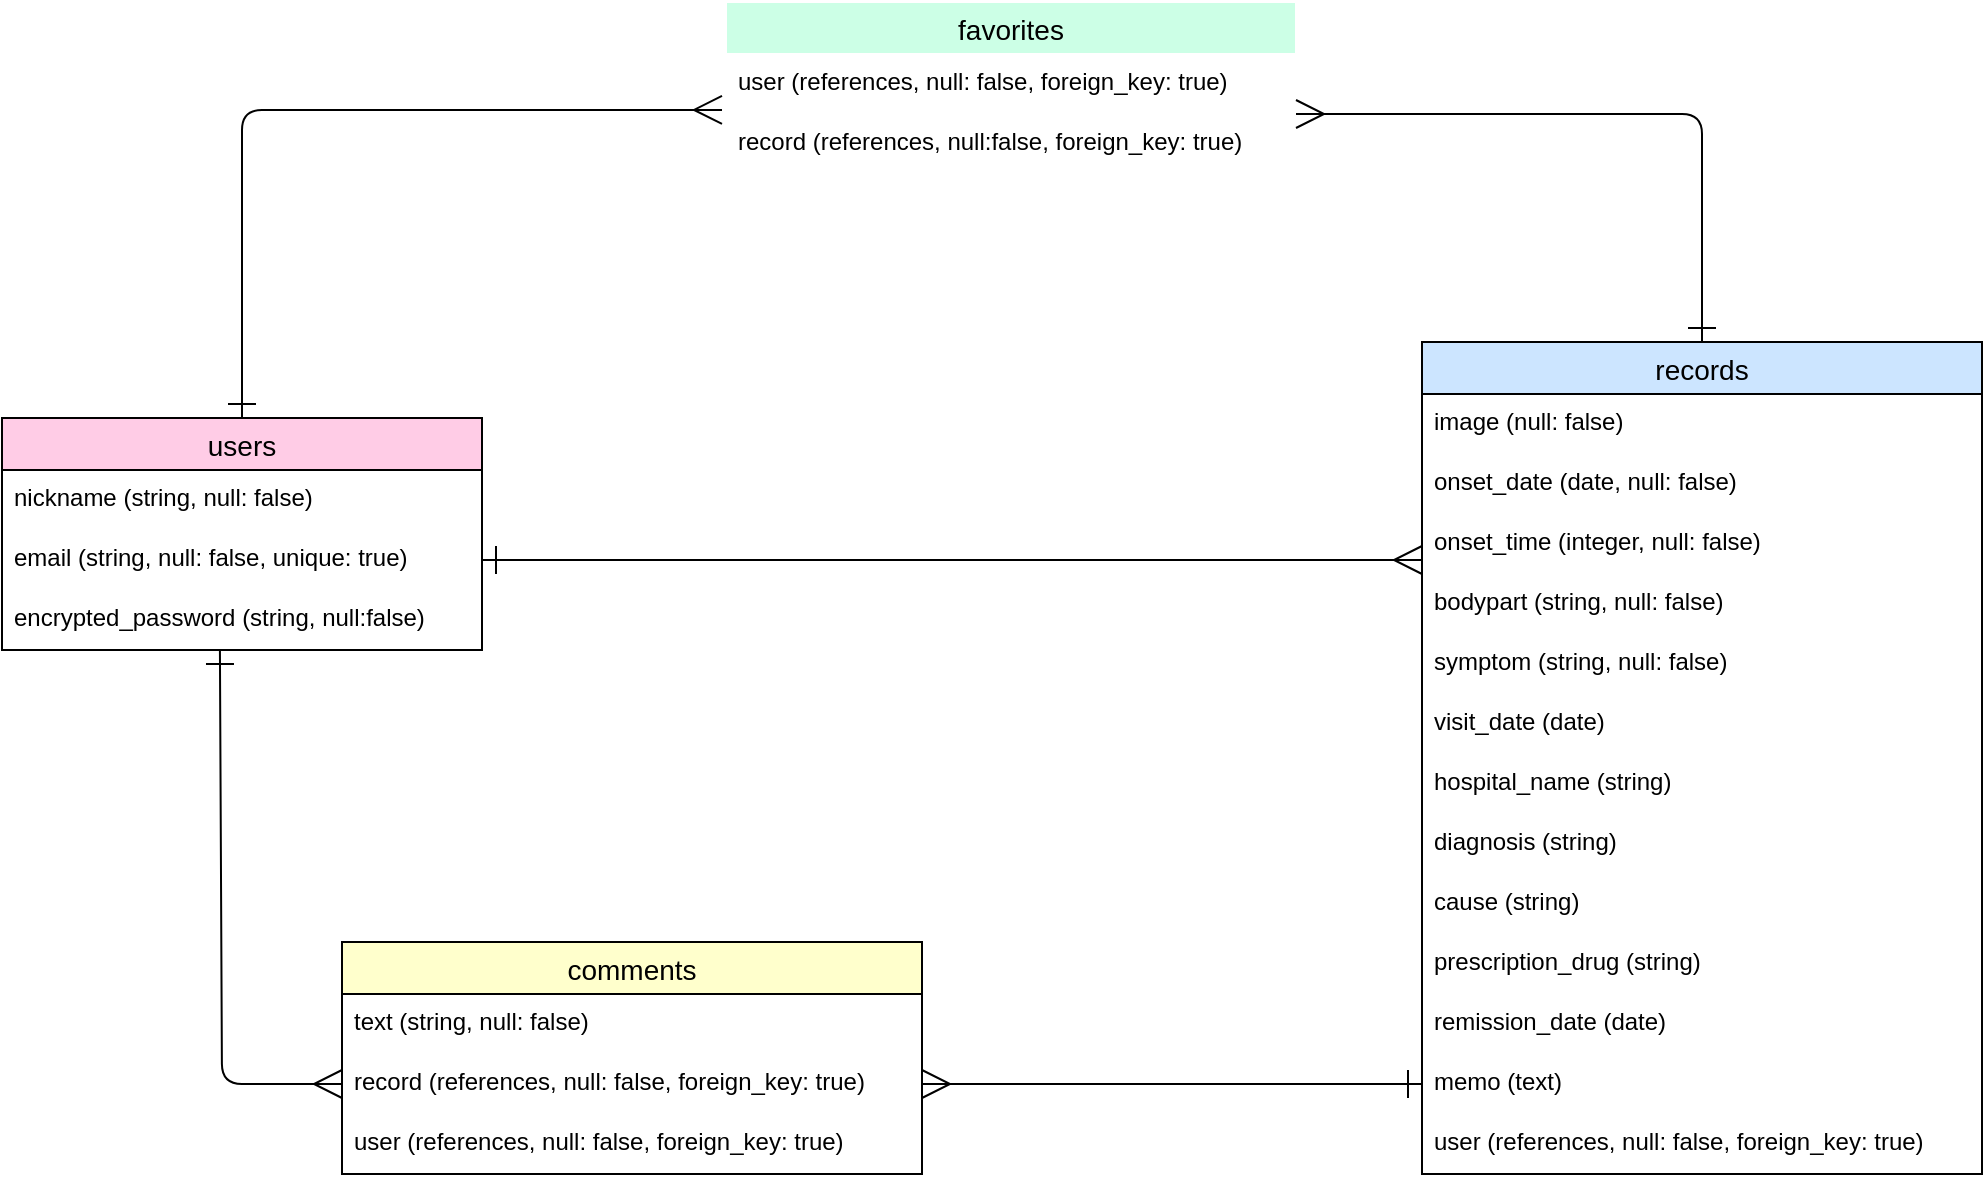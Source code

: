<mxfile>
    <diagram id="HC97BlAkAd76OMVu438R" name="ページ1">
        <mxGraphModel dx="696" dy="342" grid="1" gridSize="10" guides="1" tooltips="1" connect="1" arrows="1" fold="1" page="1" pageScale="1" pageWidth="1169" pageHeight="827" background="none" math="0" shadow="0">
            <root>
                <mxCell id="0"/>
                <mxCell id="1" parent="0"/>
                <mxCell id="28" value="users" style="swimlane;fontStyle=0;childLayout=stackLayout;horizontal=1;startSize=26;horizontalStack=0;resizeParent=1;resizeParentMax=0;resizeLast=0;collapsible=1;marginBottom=0;align=center;fontSize=14;fillColor=#FFCCE6;fontColor=#000000;" parent="1" vertex="1">
                    <mxGeometry x="80" y="298" width="240" height="116" as="geometry"/>
                </mxCell>
                <mxCell id="29" value="nickname (string, null: false)" style="text;strokeColor=none;fillColor=none;spacingLeft=4;spacingRight=4;overflow=hidden;rotatable=0;points=[[0,0.5],[1,0.5]];portConstraint=eastwest;fontSize=12;" parent="28" vertex="1">
                    <mxGeometry y="26" width="240" height="30" as="geometry"/>
                </mxCell>
                <mxCell id="30" value="email (string, null: false, unique: true)" style="text;strokeColor=none;fillColor=none;spacingLeft=4;spacingRight=4;overflow=hidden;rotatable=0;points=[[0,0.5],[1,0.5]];portConstraint=eastwest;fontSize=12;" parent="28" vertex="1">
                    <mxGeometry y="56" width="240" height="30" as="geometry"/>
                </mxCell>
                <mxCell id="31" value="encrypted_password (string, null:false)" style="text;strokeColor=none;fillColor=none;spacingLeft=4;spacingRight=4;overflow=hidden;rotatable=0;points=[[0,0.5],[1,0.5]];portConstraint=eastwest;fontSize=12;" parent="28" vertex="1">
                    <mxGeometry y="86" width="240" height="30" as="geometry"/>
                </mxCell>
                <mxCell id="32" value="records" style="swimlane;fontStyle=0;childLayout=stackLayout;horizontal=1;startSize=26;horizontalStack=0;resizeParent=1;resizeParentMax=0;resizeLast=0;collapsible=1;marginBottom=0;align=center;fontSize=14;fillColor=#CCE5FF;fontColor=#000000;" parent="1" vertex="1">
                    <mxGeometry x="790" y="260" width="280" height="416" as="geometry"/>
                </mxCell>
                <mxCell id="55" value="image (null: false)" style="text;strokeColor=none;fillColor=none;spacingLeft=4;spacingRight=4;overflow=hidden;rotatable=0;points=[[0,0.5],[1,0.5]];portConstraint=eastwest;fontSize=12;" parent="32" vertex="1">
                    <mxGeometry y="26" width="280" height="30" as="geometry"/>
                </mxCell>
                <mxCell id="34" value="onset_date (date, null: false)" style="text;strokeColor=none;fillColor=none;spacingLeft=4;spacingRight=4;overflow=hidden;rotatable=0;points=[[0,0.5],[1,0.5]];portConstraint=eastwest;fontSize=12;" parent="32" vertex="1">
                    <mxGeometry y="56" width="280" height="30" as="geometry"/>
                </mxCell>
                <mxCell id="54" value="onset_time (integer, null: false)" style="text;strokeColor=none;fillColor=none;spacingLeft=4;spacingRight=4;overflow=hidden;rotatable=0;points=[[0,0.5],[1,0.5]];portConstraint=eastwest;fontSize=12;" parent="32" vertex="1">
                    <mxGeometry y="86" width="280" height="30" as="geometry"/>
                </mxCell>
                <mxCell id="33" value="bodypart (string, null: false)" style="text;strokeColor=none;fillColor=none;spacingLeft=4;spacingRight=4;overflow=hidden;rotatable=0;points=[[0,0.5],[1,0.5]];portConstraint=eastwest;fontSize=12;" parent="32" vertex="1">
                    <mxGeometry y="116" width="280" height="30" as="geometry"/>
                </mxCell>
                <mxCell id="35" value="symptom (string, null: false)" style="text;strokeColor=none;fillColor=none;spacingLeft=4;spacingRight=4;overflow=hidden;rotatable=0;points=[[0,0.5],[1,0.5]];portConstraint=eastwest;fontSize=12;" parent="32" vertex="1">
                    <mxGeometry y="146" width="280" height="30" as="geometry"/>
                </mxCell>
                <mxCell id="36" value="visit_date (date)" style="text;strokeColor=none;fillColor=none;spacingLeft=4;spacingRight=4;overflow=hidden;rotatable=0;points=[[0,0.5],[1,0.5]];portConstraint=eastwest;fontSize=12;" parent="32" vertex="1">
                    <mxGeometry y="176" width="280" height="30" as="geometry"/>
                </mxCell>
                <mxCell id="37" value="hospital_name (string)" style="text;strokeColor=none;fillColor=none;spacingLeft=4;spacingRight=4;overflow=hidden;rotatable=0;points=[[0,0.5],[1,0.5]];portConstraint=eastwest;fontSize=12;" parent="32" vertex="1">
                    <mxGeometry y="206" width="280" height="30" as="geometry"/>
                </mxCell>
                <mxCell id="38" value="diagnosis (string)" style="text;strokeColor=none;fillColor=none;spacingLeft=4;spacingRight=4;overflow=hidden;rotatable=0;points=[[0,0.5],[1,0.5]];portConstraint=eastwest;fontSize=12;" parent="32" vertex="1">
                    <mxGeometry y="236" width="280" height="30" as="geometry"/>
                </mxCell>
                <mxCell id="39" value="cause (string)" style="text;strokeColor=none;fillColor=none;spacingLeft=4;spacingRight=4;overflow=hidden;rotatable=0;points=[[0,0.5],[1,0.5]];portConstraint=eastwest;fontSize=12;" parent="32" vertex="1">
                    <mxGeometry y="266" width="280" height="30" as="geometry"/>
                </mxCell>
                <mxCell id="40" value="prescription_drug (string)" style="text;strokeColor=none;fillColor=none;spacingLeft=4;spacingRight=4;overflow=hidden;rotatable=0;points=[[0,0.5],[1,0.5]];portConstraint=eastwest;fontSize=12;" parent="32" vertex="1">
                    <mxGeometry y="296" width="280" height="30" as="geometry"/>
                </mxCell>
                <mxCell id="41" value="remission_date (date)" style="text;strokeColor=none;fillColor=none;spacingLeft=4;spacingRight=4;overflow=hidden;rotatable=0;points=[[0,0.5],[1,0.5]];portConstraint=eastwest;fontSize=12;" parent="32" vertex="1">
                    <mxGeometry y="326" width="280" height="30" as="geometry"/>
                </mxCell>
                <mxCell id="53" value="memo (text)" style="text;strokeColor=none;fillColor=none;spacingLeft=4;spacingRight=4;overflow=hidden;rotatable=0;points=[[0,0.5],[1,0.5]];portConstraint=eastwest;fontSize=12;" parent="32" vertex="1">
                    <mxGeometry y="356" width="280" height="30" as="geometry"/>
                </mxCell>
                <mxCell id="42" value="user (references, null: false, foreign_key: true)" style="text;strokeColor=none;fillColor=none;spacingLeft=4;spacingRight=4;overflow=hidden;rotatable=0;points=[[0,0.5],[1,0.5]];portConstraint=eastwest;fontSize=12;" parent="32" vertex="1">
                    <mxGeometry y="386" width="280" height="30" as="geometry"/>
                </mxCell>
                <mxCell id="43" value="comments" style="swimlane;fontStyle=0;childLayout=stackLayout;horizontal=1;startSize=26;horizontalStack=0;resizeParent=1;resizeParentMax=0;resizeLast=0;collapsible=1;marginBottom=0;align=center;fontSize=14;fillColor=#FFFFCC;fontColor=#000000;" parent="1" vertex="1">
                    <mxGeometry x="250" y="560" width="290" height="116" as="geometry"/>
                </mxCell>
                <mxCell id="44" value="text (string, null: false)" style="text;strokeColor=none;fillColor=none;spacingLeft=4;spacingRight=4;overflow=hidden;rotatable=0;points=[[0,0.5],[1,0.5]];portConstraint=eastwest;fontSize=12;" parent="43" vertex="1">
                    <mxGeometry y="26" width="290" height="30" as="geometry"/>
                </mxCell>
                <mxCell id="45" value="record (references, null: false, foreign_key: true)" style="text;strokeColor=none;fillColor=none;spacingLeft=4;spacingRight=4;overflow=hidden;rotatable=0;points=[[0,0.5],[1,0.5]];portConstraint=eastwest;fontSize=12;" parent="43" vertex="1">
                    <mxGeometry y="56" width="290" height="30" as="geometry"/>
                </mxCell>
                <mxCell id="46" value="user (references, null: false, foreign_key: true)" style="text;strokeColor=none;fillColor=none;spacingLeft=4;spacingRight=4;overflow=hidden;rotatable=0;points=[[0,0.5],[1,0.5]];portConstraint=eastwest;fontSize=12;" parent="43" vertex="1">
                    <mxGeometry y="86" width="290" height="30" as="geometry"/>
                </mxCell>
                <mxCell id="47" style="edgeStyle=none;html=1;startArrow=ERone;startFill=0;endArrow=ERmany;endFill=0;endSize=12;startSize=12;" parent="1" source="30" edge="1">
                    <mxGeometry relative="1" as="geometry">
                        <mxPoint x="790" y="369" as="targetPoint"/>
                    </mxGeometry>
                </mxCell>
                <mxCell id="48" style="edgeStyle=none;html=1;entryX=1;entryY=0.5;entryDx=0;entryDy=0;startArrow=ERone;startFill=0;endArrow=ERmany;endFill=0;startSize=12;endSize=12;strokeWidth=1;exitX=0;exitY=0.5;exitDx=0;exitDy=0;" parent="1" target="45" edge="1" source="53">
                    <mxGeometry relative="1" as="geometry">
                        <mxPoint x="730" y="530" as="sourcePoint"/>
                        <Array as="points">
                            <mxPoint x="730" y="631"/>
                        </Array>
                    </mxGeometry>
                </mxCell>
                <mxCell id="49" style="edgeStyle=none;html=1;startArrow=ERmany;startFill=0;endArrow=ERone;endFill=0;startSize=12;endSize=12;strokeWidth=1;exitX=0;exitY=0.5;exitDx=0;exitDy=0;entryX=0.454;entryY=1;entryDx=0;entryDy=0;entryPerimeter=0;" parent="1" source="45" edge="1" target="31">
                    <mxGeometry relative="1" as="geometry">
                        <mxPoint x="190" y="420" as="targetPoint"/>
                        <Array as="points">
                            <mxPoint x="190" y="631"/>
                        </Array>
                    </mxGeometry>
                </mxCell>
                <mxCell id="56" value="favorites" style="swimlane;fontStyle=0;childLayout=stackLayout;horizontal=1;startSize=26;horizontalStack=0;resizeParent=1;resizeParentMax=0;resizeLast=0;collapsible=1;marginBottom=0;align=center;fontSize=14;fillColor=#CCFFE6;fontColor=#000000;strokeColor=#FFFFFF;" vertex="1" parent="1">
                    <mxGeometry x="442" y="90" width="285" height="86" as="geometry"/>
                </mxCell>
                <mxCell id="58" value="user (references, null: false, foreign_key: true)" style="text;strokeColor=none;fillColor=none;spacingLeft=4;spacingRight=4;overflow=hidden;rotatable=0;points=[[0,0.5],[1,0.5]];portConstraint=eastwest;fontSize=12;" vertex="1" parent="56">
                    <mxGeometry y="26" width="285" height="30" as="geometry"/>
                </mxCell>
                <mxCell id="59" value="record (references, null:false, foreign_key: true)" style="text;strokeColor=none;fillColor=none;spacingLeft=4;spacingRight=4;overflow=hidden;rotatable=0;points=[[0,0.5],[1,0.5]];portConstraint=eastwest;fontSize=12;" vertex="1" parent="56">
                    <mxGeometry y="56" width="285" height="30" as="geometry"/>
                </mxCell>
                <mxCell id="61" style="edgeStyle=none;html=1;entryX=0.5;entryY=0;entryDx=0;entryDy=0;fontColor=#000000;exitX=-0.007;exitY=-0.067;exitDx=0;exitDy=0;exitPerimeter=0;startArrow=ERmany;startFill=0;endSize=12;startSize=12;endArrow=ERone;endFill=0;" edge="1" parent="1" source="59" target="28">
                    <mxGeometry relative="1" as="geometry">
                        <Array as="points">
                            <mxPoint x="200" y="144"/>
                        </Array>
                    </mxGeometry>
                </mxCell>
                <mxCell id="62" style="edgeStyle=none;html=1;entryX=0.5;entryY=0;entryDx=0;entryDy=0;fontColor=#000000;startArrow=ERmany;startFill=0;endArrow=ERone;endFill=0;startSize=12;endSize=12;exitX=1;exitY=0;exitDx=0;exitDy=0;exitPerimeter=0;" edge="1" parent="1" source="59" target="32">
                    <mxGeometry relative="1" as="geometry">
                        <Array as="points">
                            <mxPoint x="930" y="146"/>
                        </Array>
                    </mxGeometry>
                </mxCell>
            </root>
        </mxGraphModel>
    </diagram>
</mxfile>